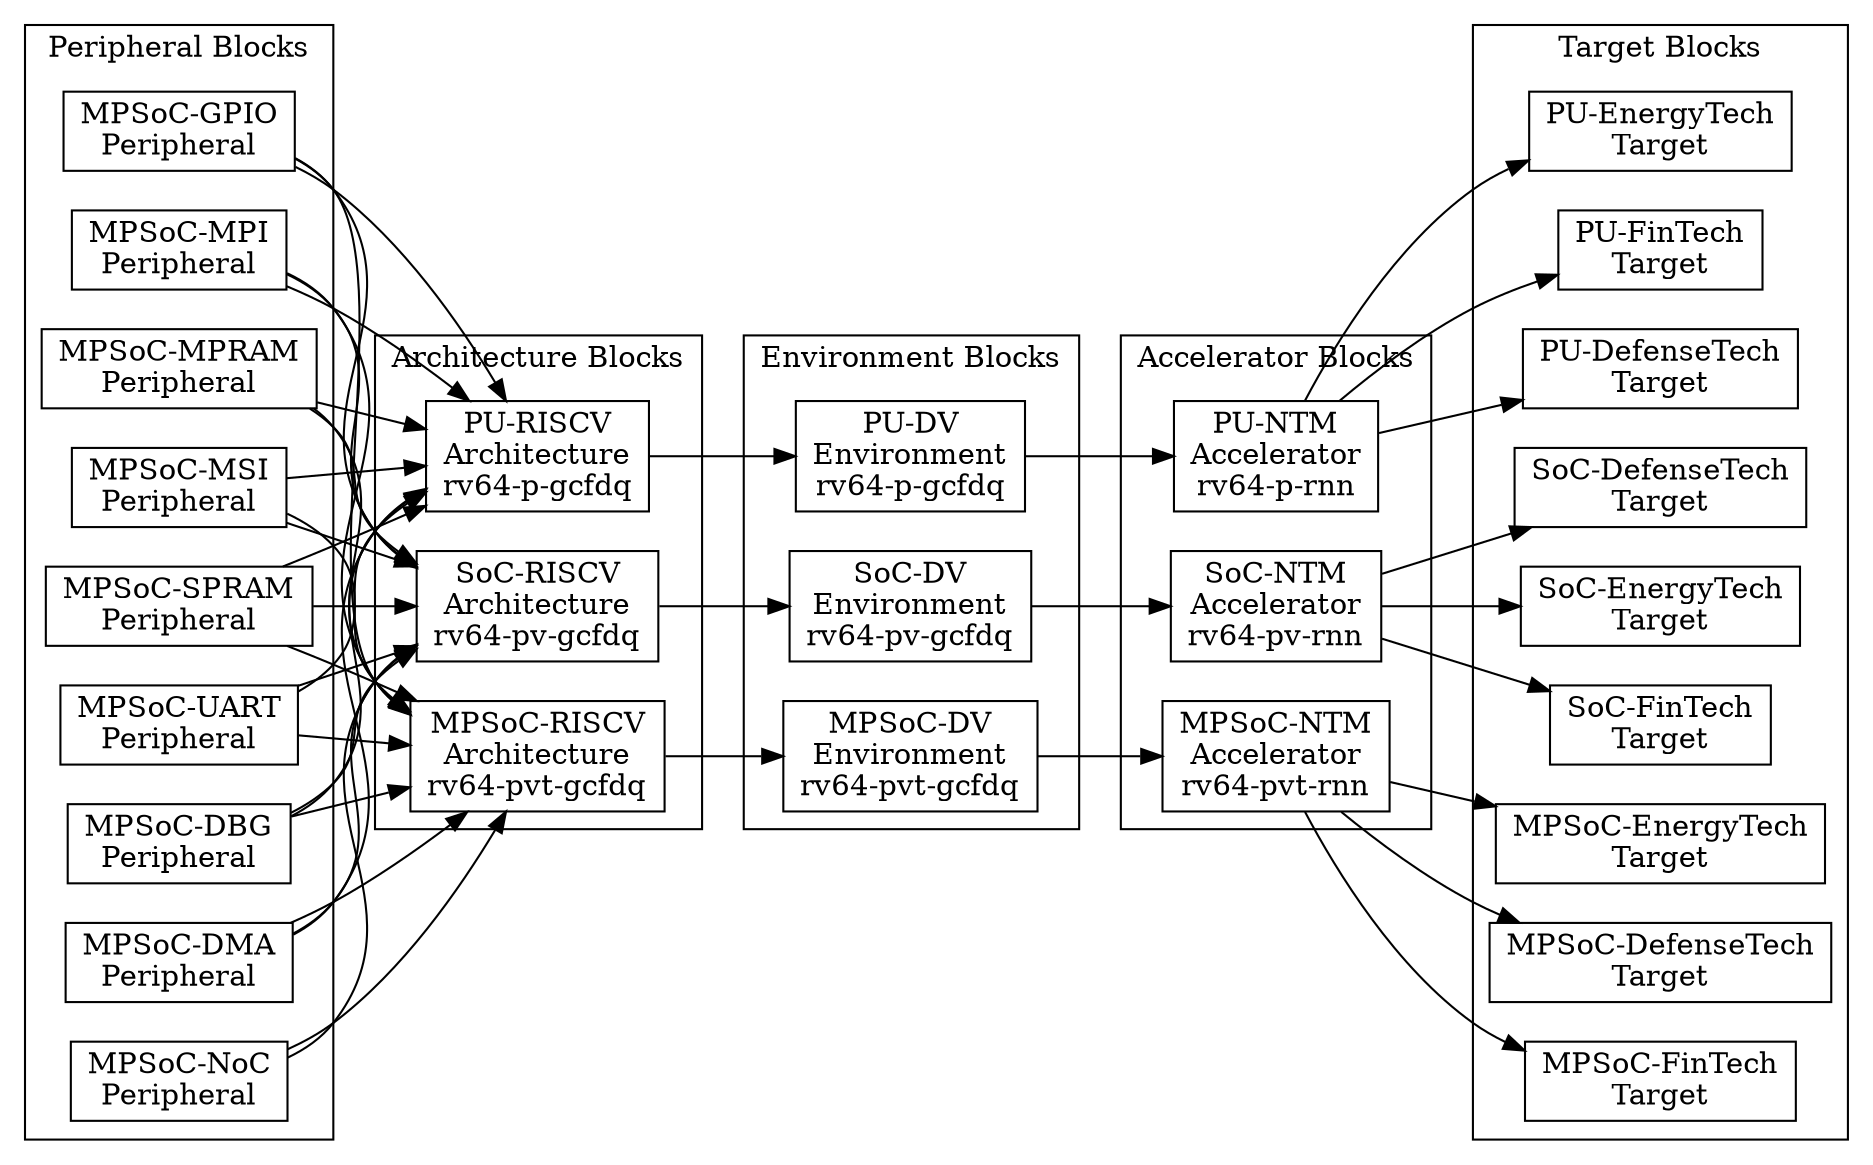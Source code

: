 digraph Project {
  // Introduction
  graph [rankdir = LR];
  node[shape=record];

  // Peripheral Blocks
  subgraph "cluster PeripheralBlocks" { label = "Peripheral Blocks";
    MPSoC_DBG[label="MPSoC-DBG\nPeripheral"];
    MPSoC_DMA[label="MPSoC-DMA\nPeripheral"];
    MPSoC_GPIO[label="MPSoC-GPIO\nPeripheral"];
    MPSoC_MPI[label="MPSoC-MPI\nPeripheral"];
    MPSoC_MPRAM[label="MPSoC-MPRAM\nPeripheral"];
    MPSoC_MSI[label="MPSoC-MSI\nPeripheral"];
    MPSoC_NoC[label="MPSoC-NoC\nPeripheral"];
    MPSoC_SPRAM[label="MPSoC-SPRAM\nPeripheral"];
    MPSoC_UART[label="MPSoC-UART\nPeripheral"];
  }

  // Architecture Blocks
  subgraph "cluster ArchitectureBlocks" { label = "Architecture Blocks";
    MPSoC_RISCV[label="MPSoC-RISCV\nArchitecture\nrv64-pvt-gcfdq"];
    SoC_RISCV[label="SoC-RISCV\nArchitecture\nrv64-pv-gcfdq"];
    PU_RISCV[label="PU-RISCV\nArchitecture\nrv64-p-gcfdq"];
  }

  // Environment Blocks
  subgraph "cluster EnvironmentBlocks" { label = "Environment Blocks";
    MPSoC_DV[label="MPSoC-DV\nEnvironment\nrv64-pvt-gcfdq"];
    SoC_DV[label="SoC-DV\nEnvironment\nrv64-pv-gcfdq"];
    PU_DV[label="PU-DV\nEnvironment\nrv64-p-gcfdq"];
  }

  // Accelerator Blocks
  subgraph "cluster AcceleratorBlocks" { label = "Accelerator Blocks";
    MPSoC_NTM[label="MPSoC-NTM\nAccelerator\nrv64-pvt-rnn"];
    SoC_NTM[label="SoC-NTM\nAccelerator\nrv64-pv-rnn"];
    PU_NTM[label="PU-NTM\nAccelerator\nrv64-p-rnn"];
  }

  // Target Blocks
  subgraph "cluster TargetBlocks" { label = "Target Blocks";
    MPSoC_EnergyTech[label="MPSoC-EnergyTech\nTarget"];
    SoC_EnergyTech[label="SoC-EnergyTech\nTarget"];
    PU_EnergyTech[label="PU-EnergyTech\nTarget"];

    MPSoC_FinTech[label="MPSoC-FinTech\nTarget"];
    SoC_FinTech[label="SoC-FinTech\nTarget"];
    PU_FinTech[label="PU-FinTech\nTarget"];

    MPSoC_DefenseTech[label="MPSoC-DefenseTech\nTarget"];
    SoC_DefenseTech[label="SoC-DefenseTech\nTarget"];
    PU_DefenseTech[label="PU-DefenseTech\nTarget"];
  }

  // Peripheral -> Architecture
  MPSoC_DBG -> MPSoC_RISCV;
  MPSoC_DMA -> MPSoC_RISCV;
  MPSoC_GPIO -> MPSoC_RISCV;
  MPSoC_MPI -> MPSoC_RISCV;
  MPSoC_MPRAM -> MPSoC_RISCV;
  MPSoC_MSI -> MPSoC_RISCV;
  MPSoC_NoC -> MPSoC_RISCV;
  MPSoC_SPRAM -> MPSoC_RISCV;
  MPSoC_UART -> MPSoC_RISCV;

  MPSoC_DBG -> SoC_RISCV;
  MPSoC_DMA -> SoC_RISCV;
  MPSoC_GPIO -> SoC_RISCV;
  MPSoC_MPI -> SoC_RISCV;
  MPSoC_MPRAM -> SoC_RISCV;
  MPSoC_MSI -> SoC_RISCV;
  MPSoC_NoC -> SoC_RISCV;
  MPSoC_SPRAM -> SoC_RISCV;
  MPSoC_UART -> SoC_RISCV;

  MPSoC_DBG -> PU_RISCV;
  MPSoC_DMA -> PU_RISCV;
  MPSoC_GPIO -> PU_RISCV;
  MPSoC_MPI -> PU_RISCV;
  MPSoC_MPRAM -> PU_RISCV;
  MPSoC_MSI -> PU_RISCV;
  MPSoC_SPRAM -> PU_RISCV;
  MPSoC_UART -> PU_RISCV;

  // Architecture -> Environment
  PU_RISCV -> PU_DV;

  SoC_RISCV -> SoC_DV;

  MPSoC_RISCV -> MPSoC_DV;

  // Environment -> Accelerator
  PU_DV -> PU_NTM;

  SoC_DV -> SoC_NTM;

  MPSoC_DV -> MPSoC_NTM;

  // Accelerator -> Target
  PU_NTM -> PU_EnergyTech;

  SoC_NTM -> SoC_EnergyTech;

  MPSoC_NTM -> MPSoC_EnergyTech;

  PU_NTM -> PU_FinTech;

  SoC_NTM -> SoC_FinTech;

  MPSoC_NTM -> MPSoC_FinTech;

  PU_NTM -> PU_DefenseTech;

  SoC_NTM -> SoC_DefenseTech;

  MPSoC_NTM -> MPSoC_DefenseTech;
}
